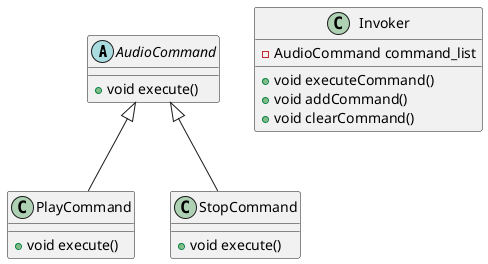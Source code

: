 @startuml

abstract class AudioCommand {
    + void execute()
}

class PlayCommand {
    + void execute()
}

class StopCommand {
    + void execute()
}

class Invoker {
    - AudioCommand command_list
    + void executeCommand()
    + void addCommand()
    + void clearCommand()
}

AudioCommand <|-- PlayCommand
AudioCommand <|-- StopCommand



@enduml